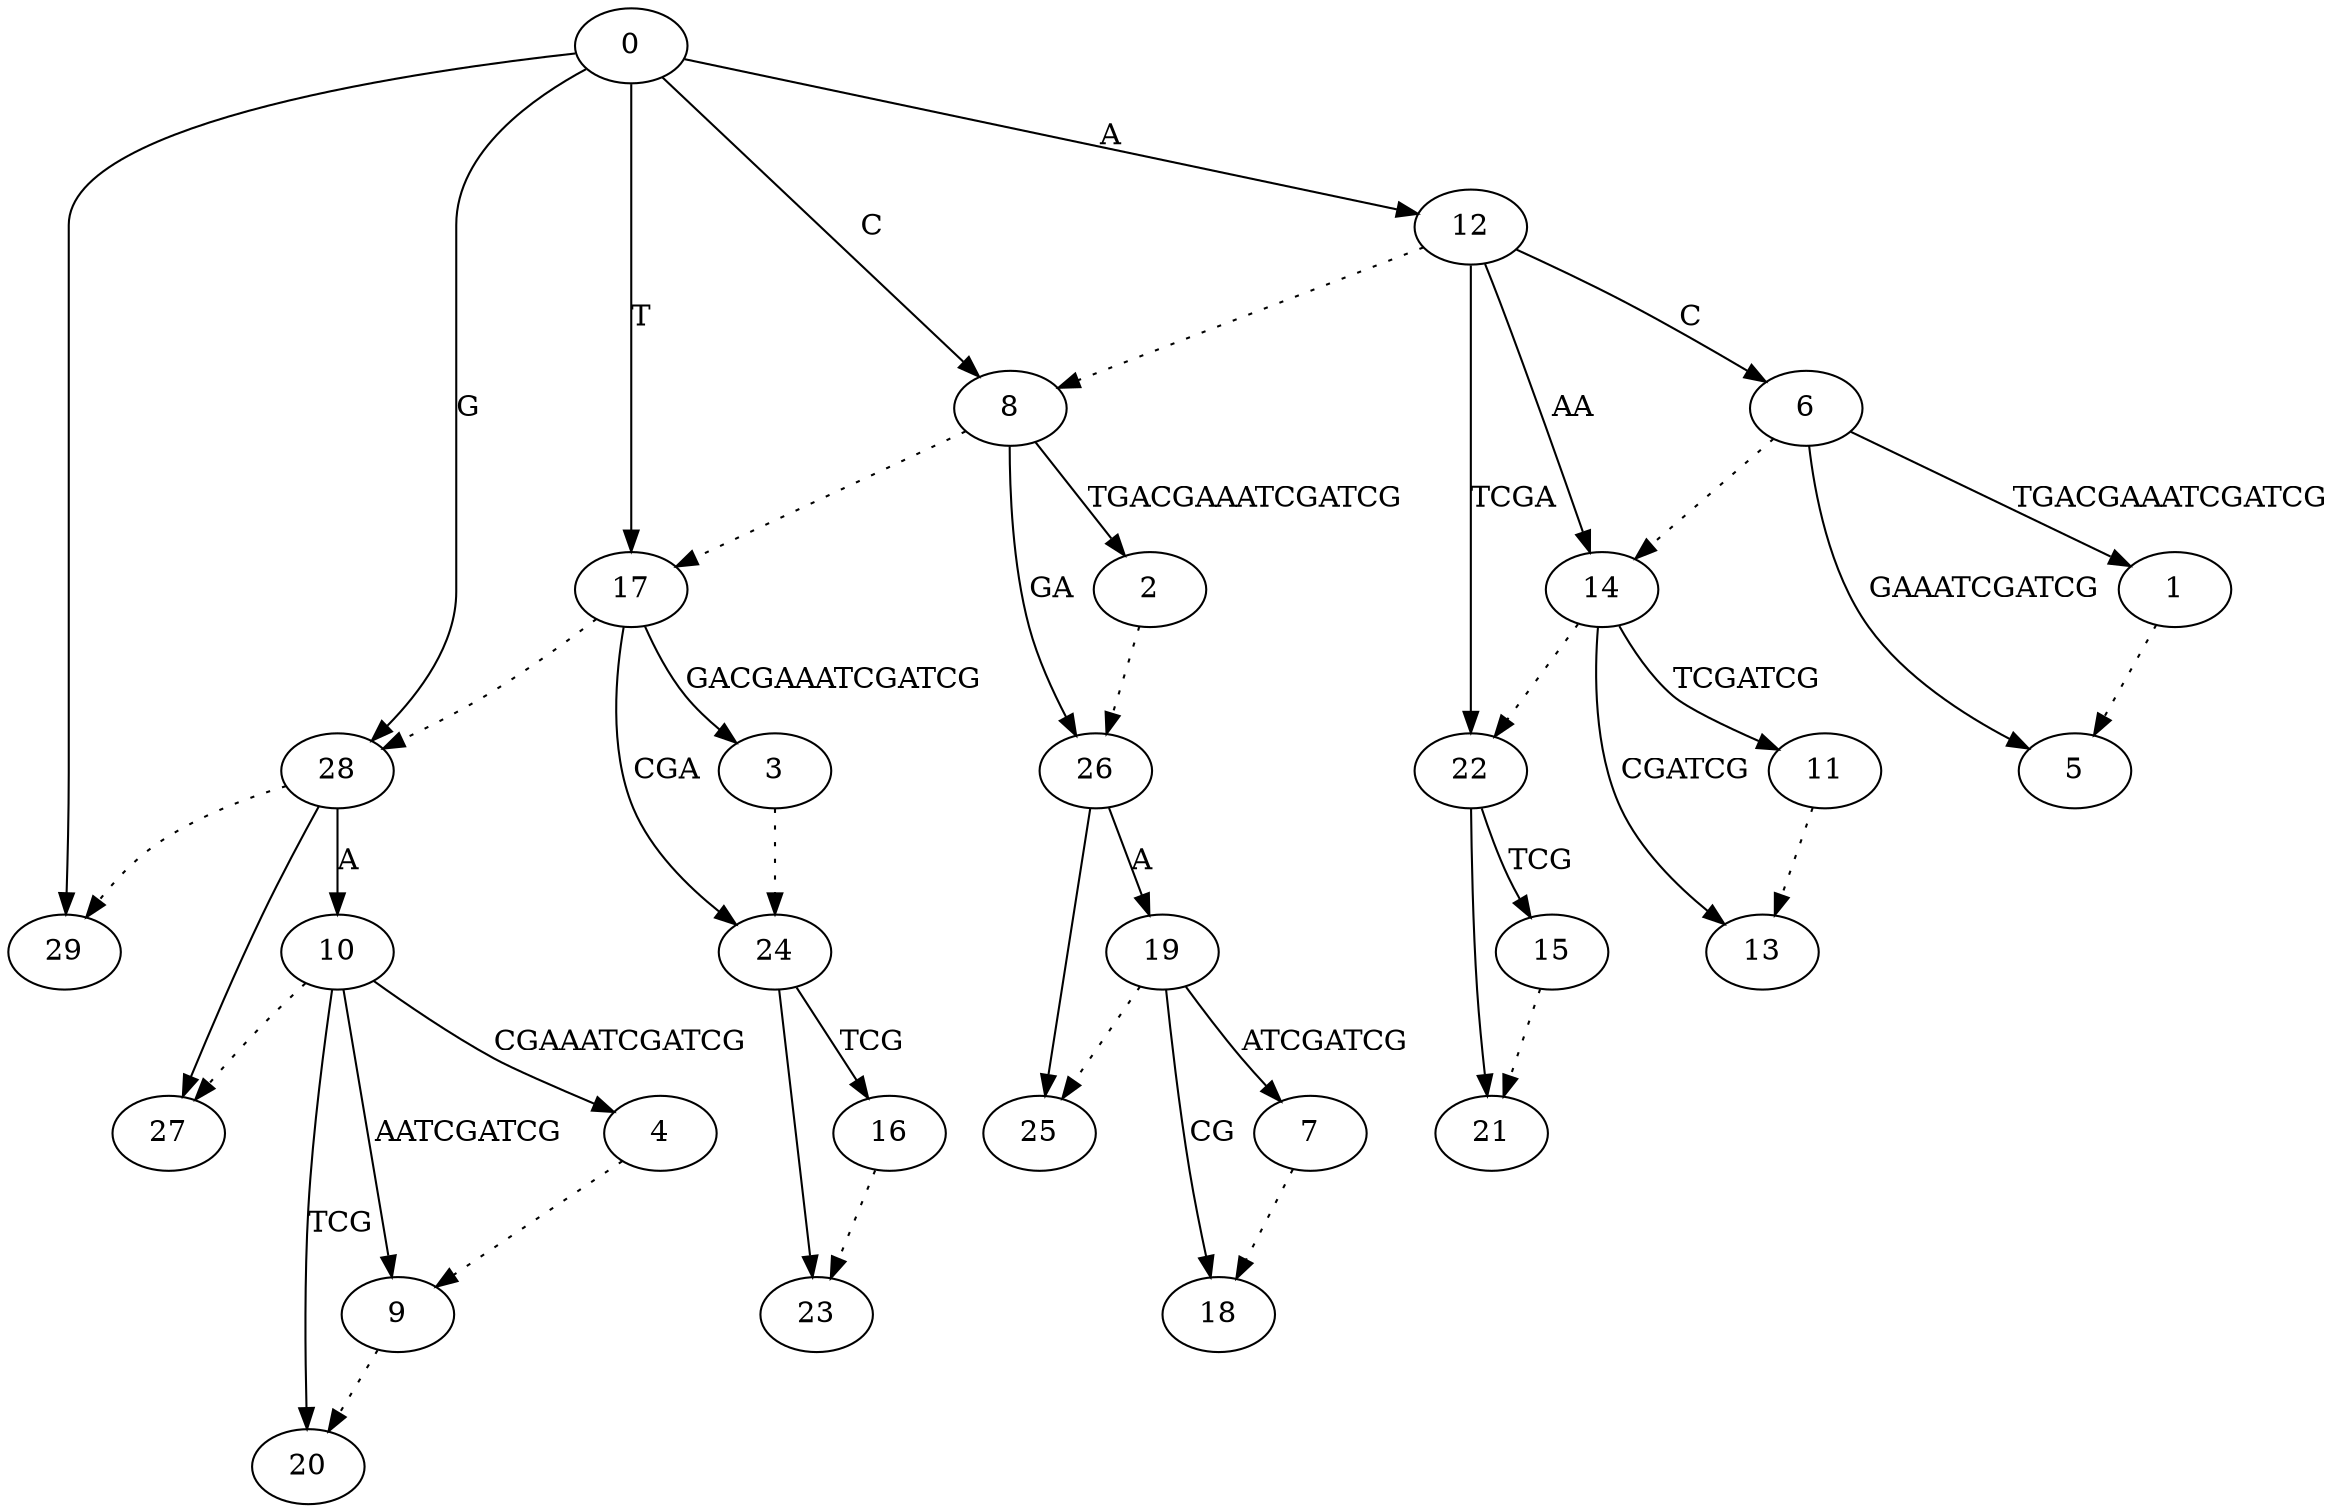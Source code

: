 digraph g {
        0 -> 12 [label="A"]
        12 -> 8 [style=dotted]
        12 -> 6 [label="C"]
        6 -> 14 [style=dotted]
        6 -> 1 [label="TGACGAAATCGATCG"]
        1 -> 5 [style=dotted]
        6 -> 5 [label="GAAATCGATCG"]
        12 -> 14 [label="AA"]
        14 -> 22 [style=dotted]
        14 -> 11 [label="TCGATCG"]
        11 -> 13 [style=dotted]
        14 -> 13 [label="CGATCG"]
        12 -> 22 [label="TCGA"]
        22 -> 15 [label="TCG"]
        15 -> 21 [style=dotted]
        22 -> 21 [label=""]
        0 -> 8 [label="C"]
        8 -> 17 [style=dotted]
        8 -> 2 [label="TGACGAAATCGATCG"]
        2 -> 26 [style=dotted]
        8 -> 26 [label="GA"]
        26 -> 19 [label="A"]
        19 -> 25 [style=dotted]
        19 -> 7 [label="ATCGATCG"]
        7 -> 18 [style=dotted]
        19 -> 18 [label="CG"]
        26 -> 25 [label=""]
        0 -> 17 [label="T"]
        17 -> 28 [style=dotted]
        17 -> 3 [label="GACGAAATCGATCG"]
        3 -> 24 [style=dotted]
        17 -> 24 [label="CGA"]
        24 -> 16 [label="TCG"]
        16 -> 23 [style=dotted]
        24 -> 23 [label=""]
        0 -> 28 [label="G"]
        28 -> 29 [style=dotted]
        28 -> 10 [label="A"]
        10 -> 27 [style=dotted]
        10 -> 4 [label="CGAAATCGATCG"]
        4 -> 9 [style=dotted]
        10 -> 9 [label="AATCGATCG"]
        9 -> 20 [style=dotted]
        10 -> 20 [label="TCG"]
        28 -> 27 [label=""]
        0 -> 29 [label=""]
}